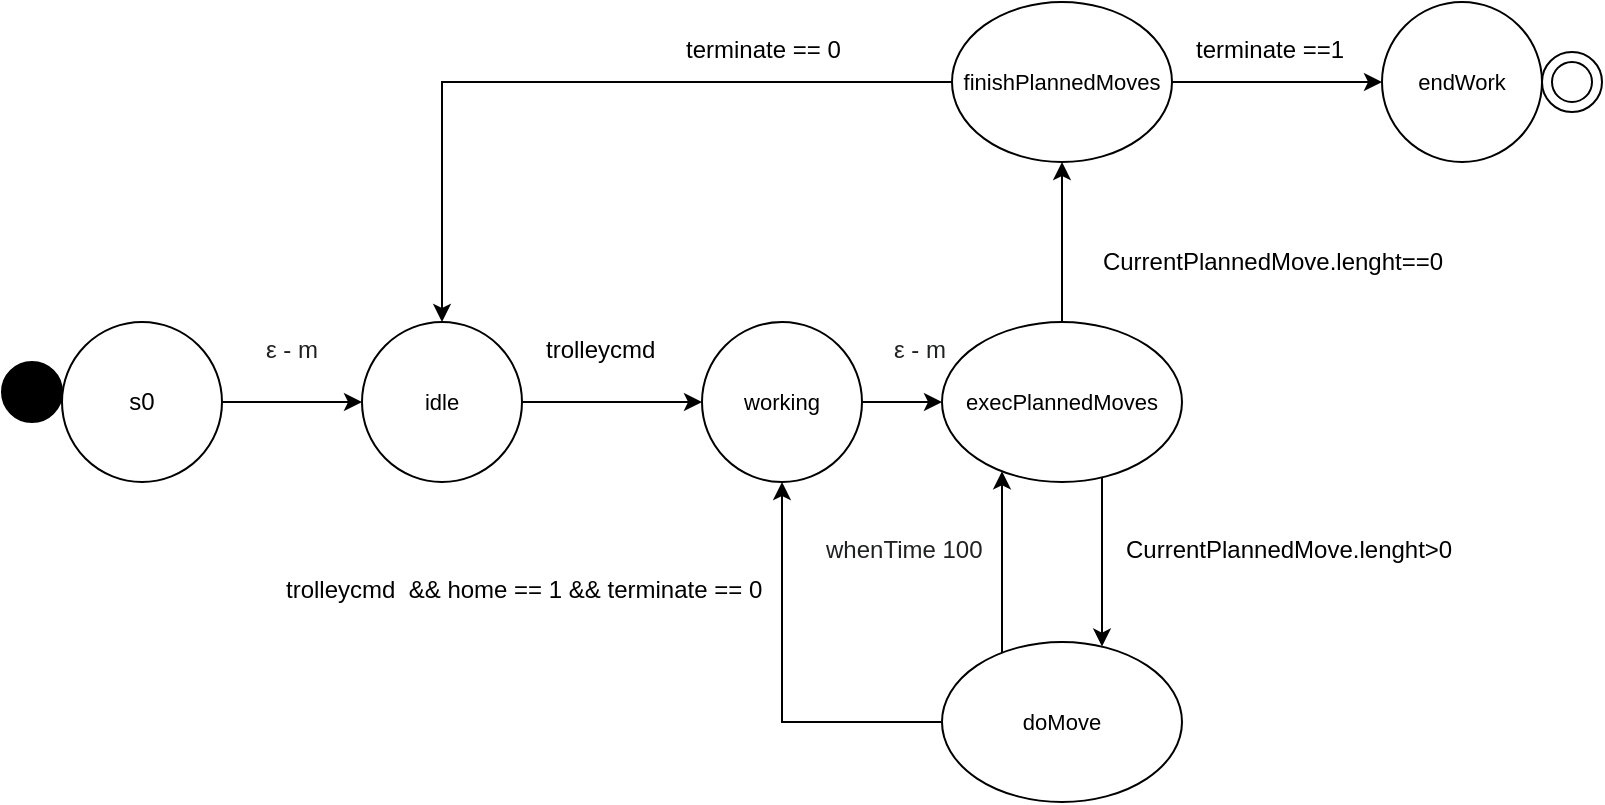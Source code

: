 <mxfile version="15.2.7" type="device"><diagram id="SuRo9ktMQOw1G09Cj-Pq" name="Page-1"><mxGraphModel dx="1502" dy="603" grid="1" gridSize="10" guides="1" tooltips="1" connect="1" arrows="1" fold="1" page="1" pageScale="1" pageWidth="827" pageHeight="1169" math="0" shadow="0"><root><mxCell id="0"/><mxCell id="1" parent="0"/><mxCell id="8Tuzv0wirsNWcYIUbqI3-1" value="" style="ellipse;whiteSpace=wrap;html=1;fillColor=#000000;" vertex="1" parent="1"><mxGeometry x="10" y="220" width="30" height="30" as="geometry"/></mxCell><mxCell id="8Tuzv0wirsNWcYIUbqI3-6" value="" style="edgeStyle=orthogonalEdgeStyle;rounded=0;orthogonalLoop=1;jettySize=auto;html=1;" edge="1" parent="1" source="8Tuzv0wirsNWcYIUbqI3-3" target="8Tuzv0wirsNWcYIUbqI3-4"><mxGeometry relative="1" as="geometry"/></mxCell><mxCell id="8Tuzv0wirsNWcYIUbqI3-3" value="s0" style="ellipse;whiteSpace=wrap;html=1;" vertex="1" parent="1"><mxGeometry x="40" y="200" width="80" height="80" as="geometry"/></mxCell><mxCell id="8Tuzv0wirsNWcYIUbqI3-7" value="" style="edgeStyle=orthogonalEdgeStyle;rounded=0;orthogonalLoop=1;jettySize=auto;html=1;" edge="1" parent="1" source="8Tuzv0wirsNWcYIUbqI3-4" target="8Tuzv0wirsNWcYIUbqI3-5"><mxGeometry relative="1" as="geometry"/></mxCell><mxCell id="8Tuzv0wirsNWcYIUbqI3-4" value="&lt;font style=&quot;font-size: 11px&quot;&gt;idle&lt;/font&gt;" style="ellipse;whiteSpace=wrap;html=1;" vertex="1" parent="1"><mxGeometry x="190" y="200" width="80" height="80" as="geometry"/></mxCell><mxCell id="8Tuzv0wirsNWcYIUbqI3-13" value="" style="edgeStyle=orthogonalEdgeStyle;rounded=0;orthogonalLoop=1;jettySize=auto;html=1;" edge="1" parent="1" source="8Tuzv0wirsNWcYIUbqI3-5" target="8Tuzv0wirsNWcYIUbqI3-8"><mxGeometry relative="1" as="geometry"/></mxCell><mxCell id="8Tuzv0wirsNWcYIUbqI3-5" value="&lt;font style=&quot;font-size: 11px&quot;&gt;working&lt;/font&gt;" style="ellipse;whiteSpace=wrap;html=1;" vertex="1" parent="1"><mxGeometry x="360" y="200" width="80" height="80" as="geometry"/></mxCell><mxCell id="8Tuzv0wirsNWcYIUbqI3-16" value="" style="edgeStyle=orthogonalEdgeStyle;rounded=0;orthogonalLoop=1;jettySize=auto;html=1;" edge="1" parent="1" source="8Tuzv0wirsNWcYIUbqI3-8" target="8Tuzv0wirsNWcYIUbqI3-11"><mxGeometry relative="1" as="geometry"/></mxCell><mxCell id="8Tuzv0wirsNWcYIUbqI3-23" value="" style="edgeStyle=orthogonalEdgeStyle;rounded=0;orthogonalLoop=1;jettySize=auto;html=1;" edge="1" parent="1" source="8Tuzv0wirsNWcYIUbqI3-8" target="8Tuzv0wirsNWcYIUbqI3-9"><mxGeometry relative="1" as="geometry"><Array as="points"><mxPoint x="560" y="310"/><mxPoint x="560" y="310"/></Array></mxGeometry></mxCell><mxCell id="8Tuzv0wirsNWcYIUbqI3-8" value="&lt;font style=&quot;font-size: 11px&quot;&gt;execPlannedMoves&lt;/font&gt;" style="ellipse;whiteSpace=wrap;html=1;" vertex="1" parent="1"><mxGeometry x="480" y="200" width="120" height="80" as="geometry"/></mxCell><mxCell id="8Tuzv0wirsNWcYIUbqI3-21" value="" style="edgeStyle=orthogonalEdgeStyle;rounded=0;orthogonalLoop=1;jettySize=auto;html=1;entryX=0.5;entryY=1;entryDx=0;entryDy=0;" edge="1" parent="1" source="8Tuzv0wirsNWcYIUbqI3-9" target="8Tuzv0wirsNWcYIUbqI3-5"><mxGeometry relative="1" as="geometry"/></mxCell><mxCell id="8Tuzv0wirsNWcYIUbqI3-22" value="" style="edgeStyle=orthogonalEdgeStyle;rounded=0;orthogonalLoop=1;jettySize=auto;html=1;" edge="1" parent="1" source="8Tuzv0wirsNWcYIUbqI3-9" target="8Tuzv0wirsNWcYIUbqI3-8"><mxGeometry relative="1" as="geometry"><Array as="points"><mxPoint x="510" y="340"/><mxPoint x="510" y="340"/></Array></mxGeometry></mxCell><mxCell id="8Tuzv0wirsNWcYIUbqI3-9" value="&lt;font style=&quot;font-size: 11px&quot;&gt;doMove&lt;/font&gt;" style="ellipse;whiteSpace=wrap;html=1;" vertex="1" parent="1"><mxGeometry x="480" y="360" width="120" height="80" as="geometry"/></mxCell><mxCell id="8Tuzv0wirsNWcYIUbqI3-17" value="" style="edgeStyle=orthogonalEdgeStyle;rounded=0;orthogonalLoop=1;jettySize=auto;html=1;" edge="1" parent="1" source="8Tuzv0wirsNWcYIUbqI3-11" target="8Tuzv0wirsNWcYIUbqI3-12"><mxGeometry relative="1" as="geometry"/></mxCell><mxCell id="8Tuzv0wirsNWcYIUbqI3-19" value="" style="edgeStyle=orthogonalEdgeStyle;rounded=0;orthogonalLoop=1;jettySize=auto;html=1;" edge="1" parent="1" source="8Tuzv0wirsNWcYIUbqI3-11" target="8Tuzv0wirsNWcYIUbqI3-4"><mxGeometry relative="1" as="geometry"><Array as="points"><mxPoint x="230" y="80"/></Array></mxGeometry></mxCell><mxCell id="8Tuzv0wirsNWcYIUbqI3-11" value="&lt;font style=&quot;font-size: 11px&quot;&gt;finishPlannedMoves&lt;/font&gt;" style="ellipse;whiteSpace=wrap;html=1;" vertex="1" parent="1"><mxGeometry x="485" y="40" width="110" height="80" as="geometry"/></mxCell><mxCell id="8Tuzv0wirsNWcYIUbqI3-12" value="&lt;font style=&quot;font-size: 11px&quot;&gt;endWork&lt;/font&gt;" style="ellipse;whiteSpace=wrap;html=1;" vertex="1" parent="1"><mxGeometry x="700" y="40" width="80" height="80" as="geometry"/></mxCell><mxCell id="8Tuzv0wirsNWcYIUbqI3-24" value="&lt;span style=&quot;color: rgb(32 , 33 , 34) ; font-family: sans-serif ; background-color: rgb(255 , 255 , 255)&quot;&gt;&lt;font style=&quot;font-size: 12px&quot;&gt;ε - m&amp;nbsp;&lt;/font&gt;&lt;/span&gt;" style="text;whiteSpace=wrap;html=1;" vertex="1" parent="1"><mxGeometry x="140" y="200" width="40" height="30" as="geometry"/></mxCell><mxCell id="8Tuzv0wirsNWcYIUbqI3-25" value="trolleycmd" style="text;whiteSpace=wrap;html=1;" vertex="1" parent="1"><mxGeometry x="280" y="200" width="80" height="30" as="geometry"/></mxCell><mxCell id="8Tuzv0wirsNWcYIUbqI3-26" value="terminate == 0" style="text;whiteSpace=wrap;html=1;" vertex="1" parent="1"><mxGeometry x="350" y="50" width="80" height="30" as="geometry"/></mxCell><mxCell id="8Tuzv0wirsNWcYIUbqI3-27" value="&lt;span style=&quot;color: rgb(32 , 33 , 34) ; font-family: sans-serif ; background-color: rgb(255 , 255 , 255)&quot;&gt;ε - m&amp;nbsp;&lt;/span&gt;" style="text;whiteSpace=wrap;html=1;" vertex="1" parent="1"><mxGeometry x="454" y="200" width="40" height="30" as="geometry"/></mxCell><mxCell id="8Tuzv0wirsNWcYIUbqI3-28" value="CurrentPlannedMove.lenght&amp;gt;0" style="text;whiteSpace=wrap;html=1;" vertex="1" parent="1"><mxGeometry x="570" y="300" width="80" height="30" as="geometry"/></mxCell><mxCell id="8Tuzv0wirsNWcYIUbqI3-30" value="&lt;span style=&quot;text-align: left&quot;&gt;CurrentPlannedMove.lenght==0&lt;/span&gt;" style="text;html=1;align=center;verticalAlign=middle;resizable=0;points=[];autosize=1;strokeColor=none;fillColor=none;" vertex="1" parent="1"><mxGeometry x="550" y="160" width="190" height="20" as="geometry"/></mxCell><mxCell id="8Tuzv0wirsNWcYIUbqI3-31" value="terminate ==1" style="text;whiteSpace=wrap;html=1;" vertex="1" parent="1"><mxGeometry x="605" y="50" width="80" height="30" as="geometry"/></mxCell><mxCell id="8Tuzv0wirsNWcYIUbqI3-33" value="trolleycmd&amp;nbsp; &amp;amp;&amp;amp; home == 1 &amp;amp;&amp;amp; terminate == 0" style="text;whiteSpace=wrap;html=1;" vertex="1" parent="1"><mxGeometry x="150" y="320" width="290" height="30" as="geometry"/></mxCell><mxCell id="8Tuzv0wirsNWcYIUbqI3-34" value="" style="ellipse;whiteSpace=wrap;html=1;" vertex="1" parent="1"><mxGeometry x="780" y="65" width="30" height="30" as="geometry"/></mxCell><mxCell id="8Tuzv0wirsNWcYIUbqI3-35" value="" style="ellipse;whiteSpace=wrap;html=1;" vertex="1" parent="1"><mxGeometry x="785" y="70" width="20" height="20" as="geometry"/></mxCell><mxCell id="8Tuzv0wirsNWcYIUbqI3-37" value="&lt;font color=&quot;#202122&quot; face=&quot;sans-serif&quot;&gt;&lt;span style=&quot;background-color: rgb(255 , 255 , 255)&quot;&gt;whenTime 100&lt;/span&gt;&lt;/font&gt;" style="text;whiteSpace=wrap;html=1;" vertex="1" parent="1"><mxGeometry x="420" y="300" width="90" height="30" as="geometry"/></mxCell></root></mxGraphModel></diagram></mxfile>